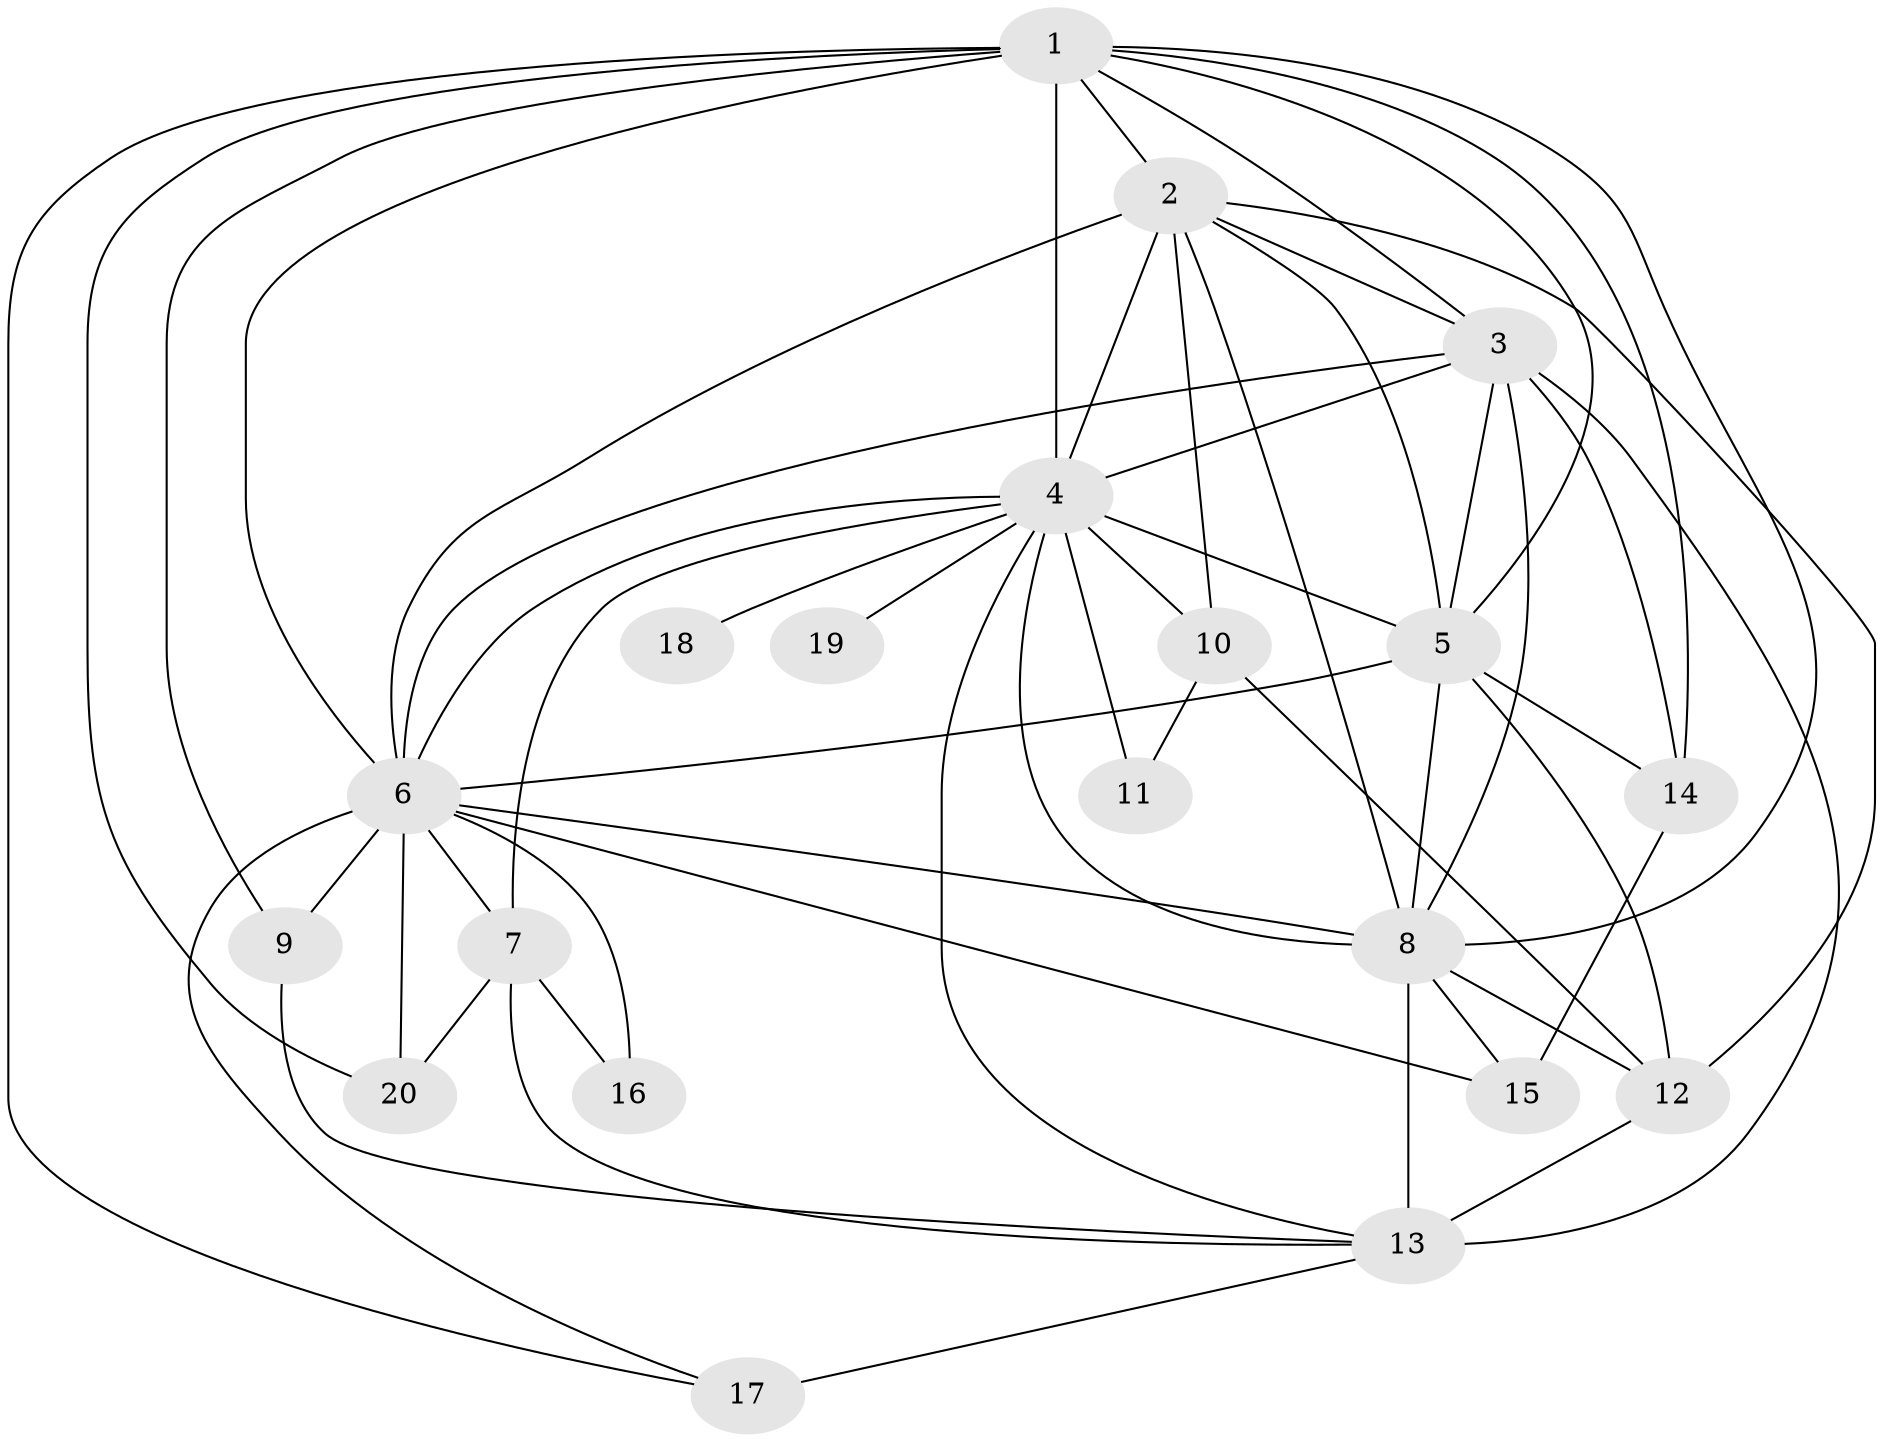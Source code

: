 // original degree distribution, {15: 0.03389830508474576, 11: 0.01694915254237288, 18: 0.03389830508474576, 28: 0.01694915254237288, 14: 0.03389830508474576, 10: 0.01694915254237288, 16: 0.01694915254237288, 6: 0.01694915254237288, 4: 0.06779661016949153, 3: 0.1864406779661017, 2: 0.5254237288135594, 5: 0.03389830508474576}
// Generated by graph-tools (version 1.1) at 2025/49/03/04/25 22:49:31]
// undirected, 20 vertices, 55 edges
graph export_dot {
  node [color=gray90,style=filled];
  1;
  2;
  3;
  4;
  5;
  6;
  7;
  8;
  9;
  10;
  11;
  12;
  13;
  14;
  15;
  16;
  17;
  18;
  19;
  20;
  1 -- 2 [weight=4.0];
  1 -- 3 [weight=3.0];
  1 -- 4 [weight=5.0];
  1 -- 5 [weight=2.0];
  1 -- 6 [weight=4.0];
  1 -- 8 [weight=2.0];
  1 -- 9 [weight=2.0];
  1 -- 14 [weight=1.0];
  1 -- 17 [weight=1.0];
  1 -- 20 [weight=1.0];
  2 -- 3 [weight=2.0];
  2 -- 4 [weight=4.0];
  2 -- 5 [weight=3.0];
  2 -- 6 [weight=4.0];
  2 -- 8 [weight=2.0];
  2 -- 10 [weight=2.0];
  2 -- 12 [weight=2.0];
  3 -- 4 [weight=2.0];
  3 -- 5 [weight=1.0];
  3 -- 6 [weight=2.0];
  3 -- 8 [weight=2.0];
  3 -- 13 [weight=5.0];
  3 -- 14 [weight=1.0];
  4 -- 5 [weight=2.0];
  4 -- 6 [weight=4.0];
  4 -- 7 [weight=1.0];
  4 -- 8 [weight=2.0];
  4 -- 10 [weight=1.0];
  4 -- 11 [weight=1.0];
  4 -- 13 [weight=1.0];
  4 -- 18 [weight=1.0];
  4 -- 19 [weight=2.0];
  5 -- 6 [weight=2.0];
  5 -- 8 [weight=11.0];
  5 -- 12 [weight=1.0];
  5 -- 14 [weight=4.0];
  6 -- 7 [weight=2.0];
  6 -- 8 [weight=1.0];
  6 -- 9 [weight=2.0];
  6 -- 15 [weight=1.0];
  6 -- 16 [weight=1.0];
  6 -- 17 [weight=1.0];
  6 -- 20 [weight=1.0];
  7 -- 13 [weight=1.0];
  7 -- 16 [weight=1.0];
  7 -- 20 [weight=1.0];
  8 -- 12 [weight=2.0];
  8 -- 13 [weight=2.0];
  8 -- 15 [weight=1.0];
  9 -- 13 [weight=1.0];
  10 -- 11 [weight=1.0];
  10 -- 12 [weight=1.0];
  12 -- 13 [weight=1.0];
  13 -- 17 [weight=2.0];
  14 -- 15 [weight=1.0];
}
